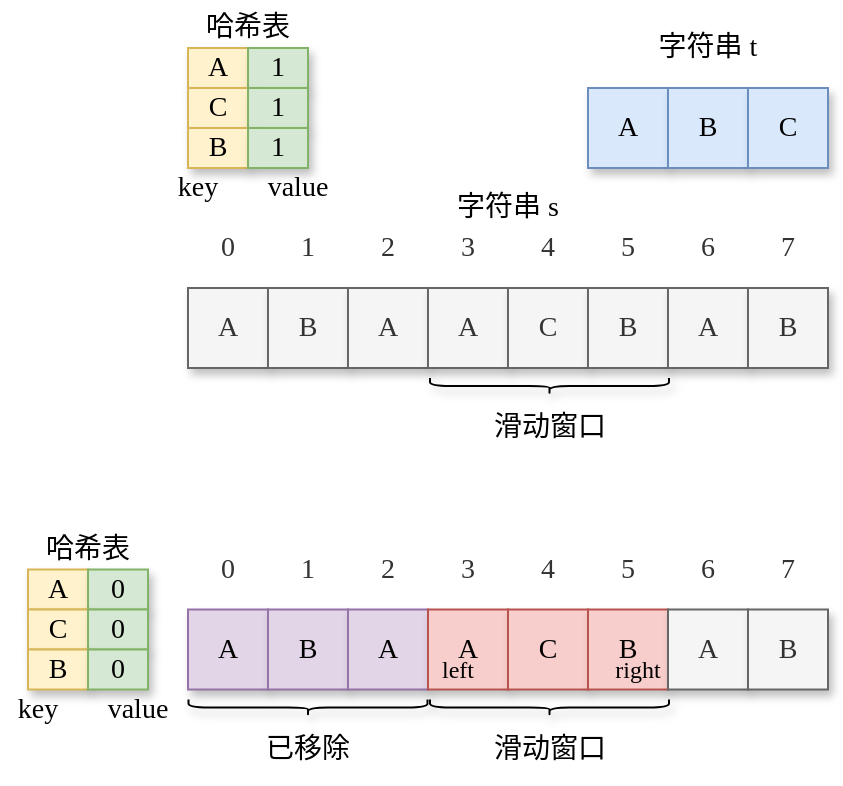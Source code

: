 <mxfile version="16.4.5" type="github">
  <diagram id="Uc_sxzy08M7rcsKGKe3s" name="第 1 页">
    <mxGraphModel dx="898" dy="386" grid="1" gridSize="10" guides="1" tooltips="1" connect="1" arrows="1" fold="1" page="1" pageScale="1" pageWidth="827" pageHeight="1169" background="#ffffff" math="0" shadow="0">
      <root>
        <mxCell id="0" />
        <mxCell id="1" parent="0" />
        <mxCell id="4reCBehN8ic0hAdmkS-9-1" value="&lt;font face=&quot;Comic Sans MS&quot; style=&quot;font-size: 14px&quot;&gt;A&lt;/font&gt;" style="rounded=0;whiteSpace=wrap;html=1;fillColor=#f5f5f5;fontColor=#333333;strokeColor=#666666;shadow=1;" vertex="1" parent="1">
          <mxGeometry x="200" y="200" width="40" height="40" as="geometry" />
        </mxCell>
        <mxCell id="4reCBehN8ic0hAdmkS-9-2" value="&lt;font face=&quot;Comic Sans MS&quot;&gt;&lt;span style=&quot;font-size: 14px&quot;&gt;B&lt;/span&gt;&lt;/font&gt;" style="rounded=0;whiteSpace=wrap;html=1;fillColor=#f5f5f5;fontColor=#333333;strokeColor=#666666;shadow=1;" vertex="1" parent="1">
          <mxGeometry x="240" y="200" width="40" height="40" as="geometry" />
        </mxCell>
        <mxCell id="4reCBehN8ic0hAdmkS-9-3" value="&lt;font face=&quot;Comic Sans MS&quot; style=&quot;font-size: 14px&quot;&gt;A&lt;/font&gt;" style="rounded=0;whiteSpace=wrap;html=1;fillColor=#f5f5f5;fontColor=#333333;strokeColor=#666666;shadow=1;" vertex="1" parent="1">
          <mxGeometry x="280" y="200" width="40" height="40" as="geometry" />
        </mxCell>
        <mxCell id="4reCBehN8ic0hAdmkS-9-4" value="&lt;font face=&quot;Comic Sans MS&quot;&gt;&lt;span style=&quot;font-size: 14px&quot;&gt;A&lt;/span&gt;&lt;/font&gt;" style="rounded=0;whiteSpace=wrap;html=1;fillColor=#f5f5f5;fontColor=#333333;strokeColor=#666666;shadow=1;" vertex="1" parent="1">
          <mxGeometry x="320" y="200" width="40" height="40" as="geometry" />
        </mxCell>
        <mxCell id="4reCBehN8ic0hAdmkS-9-5" value="&lt;font face=&quot;Comic Sans MS&quot;&gt;&lt;span style=&quot;font-size: 14px&quot;&gt;C&lt;/span&gt;&lt;/font&gt;" style="rounded=0;whiteSpace=wrap;html=1;fillColor=#f5f5f5;fontColor=#333333;strokeColor=#666666;shadow=1;" vertex="1" parent="1">
          <mxGeometry x="360" y="200" width="40" height="40" as="geometry" />
        </mxCell>
        <mxCell id="4reCBehN8ic0hAdmkS-9-6" value="&lt;font face=&quot;Comic Sans MS&quot;&gt;&lt;span style=&quot;font-size: 14px&quot;&gt;B&lt;/span&gt;&lt;/font&gt;" style="rounded=0;whiteSpace=wrap;html=1;fillColor=#f5f5f5;fontColor=#333333;strokeColor=#666666;shadow=1;" vertex="1" parent="1">
          <mxGeometry x="400" y="200" width="40" height="40" as="geometry" />
        </mxCell>
        <mxCell id="4reCBehN8ic0hAdmkS-9-7" value="&lt;font face=&quot;Comic Sans MS&quot;&gt;&lt;span style=&quot;font-size: 14px&quot;&gt;A&lt;/span&gt;&lt;/font&gt;" style="rounded=0;whiteSpace=wrap;html=1;fillColor=#f5f5f5;fontColor=#333333;strokeColor=#666666;shadow=1;" vertex="1" parent="1">
          <mxGeometry x="440" y="200" width="40" height="40" as="geometry" />
        </mxCell>
        <mxCell id="4reCBehN8ic0hAdmkS-9-8" value="&lt;font face=&quot;Comic Sans MS&quot;&gt;&lt;span style=&quot;font-size: 14px&quot;&gt;B&lt;/span&gt;&lt;/font&gt;" style="rounded=0;whiteSpace=wrap;html=1;fillColor=#f5f5f5;fontColor=#333333;strokeColor=#666666;shadow=1;" vertex="1" parent="1">
          <mxGeometry x="480" y="200" width="40" height="40" as="geometry" />
        </mxCell>
        <mxCell id="4reCBehN8ic0hAdmkS-9-9" value="&lt;font face=&quot;Comic Sans MS&quot; style=&quot;font-size: 14px&quot;&gt;0&lt;/font&gt;" style="rounded=0;whiteSpace=wrap;html=1;fillColor=#f5f5f5;fontColor=#333333;strokeColor=#666666;shadow=1;opacity=0;" vertex="1" parent="1">
          <mxGeometry x="200" y="160" width="40" height="40" as="geometry" />
        </mxCell>
        <mxCell id="4reCBehN8ic0hAdmkS-9-10" value="&lt;font face=&quot;Comic Sans MS&quot;&gt;&lt;span style=&quot;font-size: 14px&quot;&gt;1&lt;/span&gt;&lt;/font&gt;" style="rounded=0;whiteSpace=wrap;html=1;fillColor=#f5f5f5;fontColor=#333333;strokeColor=#666666;shadow=1;opacity=0;" vertex="1" parent="1">
          <mxGeometry x="240" y="160" width="40" height="40" as="geometry" />
        </mxCell>
        <mxCell id="4reCBehN8ic0hAdmkS-9-11" value="&lt;font face=&quot;Comic Sans MS&quot; style=&quot;font-size: 14px&quot;&gt;2&lt;/font&gt;" style="rounded=0;whiteSpace=wrap;html=1;fillColor=#f5f5f5;fontColor=#333333;strokeColor=#666666;shadow=1;opacity=0;" vertex="1" parent="1">
          <mxGeometry x="280" y="160" width="40" height="40" as="geometry" />
        </mxCell>
        <mxCell id="4reCBehN8ic0hAdmkS-9-12" value="&lt;font face=&quot;Comic Sans MS&quot;&gt;&lt;span style=&quot;font-size: 14px&quot;&gt;3&lt;/span&gt;&lt;/font&gt;" style="rounded=0;whiteSpace=wrap;html=1;fillColor=#f5f5f5;fontColor=#333333;strokeColor=#666666;shadow=1;opacity=0;" vertex="1" parent="1">
          <mxGeometry x="320" y="160" width="40" height="40" as="geometry" />
        </mxCell>
        <mxCell id="4reCBehN8ic0hAdmkS-9-13" value="&lt;font face=&quot;Comic Sans MS&quot;&gt;&lt;span style=&quot;font-size: 14px&quot;&gt;4&lt;/span&gt;&lt;/font&gt;" style="rounded=0;whiteSpace=wrap;html=1;fillColor=#f5f5f5;fontColor=#333333;strokeColor=#666666;shadow=1;opacity=0;" vertex="1" parent="1">
          <mxGeometry x="360" y="160" width="40" height="40" as="geometry" />
        </mxCell>
        <mxCell id="4reCBehN8ic0hAdmkS-9-14" value="&lt;font face=&quot;Comic Sans MS&quot;&gt;&lt;span style=&quot;font-size: 14px&quot;&gt;5&lt;/span&gt;&lt;/font&gt;" style="rounded=0;whiteSpace=wrap;html=1;fillColor=#f5f5f5;fontColor=#333333;strokeColor=#666666;shadow=1;opacity=0;" vertex="1" parent="1">
          <mxGeometry x="400" y="160" width="40" height="40" as="geometry" />
        </mxCell>
        <mxCell id="4reCBehN8ic0hAdmkS-9-15" value="&lt;font face=&quot;Comic Sans MS&quot;&gt;&lt;span style=&quot;font-size: 14px&quot;&gt;6&lt;/span&gt;&lt;/font&gt;" style="rounded=0;whiteSpace=wrap;html=1;fillColor=#f5f5f5;fontColor=#333333;strokeColor=#666666;shadow=1;opacity=0;" vertex="1" parent="1">
          <mxGeometry x="440" y="160" width="40" height="40" as="geometry" />
        </mxCell>
        <mxCell id="4reCBehN8ic0hAdmkS-9-16" value="&lt;font face=&quot;Comic Sans MS&quot;&gt;&lt;span style=&quot;font-size: 14px&quot;&gt;7&lt;/span&gt;&lt;/font&gt;" style="rounded=0;whiteSpace=wrap;html=1;fillColor=#f5f5f5;fontColor=#333333;strokeColor=#666666;shadow=1;opacity=0;" vertex="1" parent="1">
          <mxGeometry x="480" y="160" width="40" height="40" as="geometry" />
        </mxCell>
        <mxCell id="4reCBehN8ic0hAdmkS-9-17" value="&lt;font face=&quot;Comic Sans MS&quot; style=&quot;font-size: 14px&quot;&gt;A&lt;/font&gt;" style="rounded=0;whiteSpace=wrap;html=1;fillColor=#fff2cc;strokeColor=#d6b656;shadow=1;" vertex="1" parent="1">
          <mxGeometry x="200" y="80" width="30" height="20" as="geometry" />
        </mxCell>
        <mxCell id="4reCBehN8ic0hAdmkS-9-18" value="&lt;font face=&quot;Comic Sans MS&quot; style=&quot;font-size: 14px&quot;&gt;1&lt;/font&gt;" style="rounded=0;whiteSpace=wrap;html=1;fillColor=#d5e8d4;strokeColor=#82b366;shadow=1;" vertex="1" parent="1">
          <mxGeometry x="230" y="80" width="30" height="20" as="geometry" />
        </mxCell>
        <mxCell id="4reCBehN8ic0hAdmkS-9-19" value="&lt;font face=&quot;Comic Sans MS&quot;&gt;&lt;span style=&quot;font-size: 14px&quot;&gt;C&lt;/span&gt;&lt;/font&gt;" style="rounded=0;whiteSpace=wrap;html=1;fillColor=#fff2cc;strokeColor=#d6b656;shadow=1;" vertex="1" parent="1">
          <mxGeometry x="200" y="100" width="30" height="20" as="geometry" />
        </mxCell>
        <mxCell id="4reCBehN8ic0hAdmkS-9-20" value="&lt;font face=&quot;Comic Sans MS&quot; style=&quot;font-size: 14px&quot;&gt;1&lt;/font&gt;" style="rounded=0;whiteSpace=wrap;html=1;fillColor=#d5e8d4;strokeColor=#82b366;shadow=1;" vertex="1" parent="1">
          <mxGeometry x="230" y="100" width="30" height="20" as="geometry" />
        </mxCell>
        <mxCell id="4reCBehN8ic0hAdmkS-9-26" value="&lt;font face=&quot;Comic Sans MS&quot;&gt;&lt;span style=&quot;font-size: 14px&quot;&gt;B&lt;/span&gt;&lt;/font&gt;" style="rounded=0;whiteSpace=wrap;html=1;fillColor=#fff2cc;strokeColor=#d6b656;shadow=1;" vertex="1" parent="1">
          <mxGeometry x="200" y="120" width="30" height="20" as="geometry" />
        </mxCell>
        <mxCell id="4reCBehN8ic0hAdmkS-9-27" value="&lt;font face=&quot;Comic Sans MS&quot; style=&quot;font-size: 14px&quot;&gt;1&lt;/font&gt;" style="rounded=0;whiteSpace=wrap;html=1;fillColor=#d5e8d4;strokeColor=#82b366;shadow=1;" vertex="1" parent="1">
          <mxGeometry x="230" y="120" width="30" height="20" as="geometry" />
        </mxCell>
        <mxCell id="4reCBehN8ic0hAdmkS-9-29" value="&lt;font face=&quot;Comic Sans MS&quot; style=&quot;font-size: 14px&quot;&gt;A&lt;/font&gt;" style="rounded=0;whiteSpace=wrap;html=1;fillColor=#dae8fc;strokeColor=#6c8ebf;shadow=1;" vertex="1" parent="1">
          <mxGeometry x="400" y="100" width="40" height="40" as="geometry" />
        </mxCell>
        <mxCell id="4reCBehN8ic0hAdmkS-9-30" value="&lt;font face=&quot;Comic Sans MS&quot;&gt;&lt;span style=&quot;font-size: 14px&quot;&gt;B&lt;/span&gt;&lt;/font&gt;" style="rounded=0;whiteSpace=wrap;html=1;fillColor=#dae8fc;strokeColor=#6c8ebf;shadow=1;" vertex="1" parent="1">
          <mxGeometry x="440" y="100" width="40" height="40" as="geometry" />
        </mxCell>
        <mxCell id="4reCBehN8ic0hAdmkS-9-31" value="&lt;font face=&quot;Comic Sans MS&quot;&gt;&lt;span style=&quot;font-size: 14px&quot;&gt;C&lt;/span&gt;&lt;/font&gt;" style="rounded=0;whiteSpace=wrap;html=1;fillColor=#dae8fc;strokeColor=#6c8ebf;shadow=1;" vertex="1" parent="1">
          <mxGeometry x="480" y="100" width="40" height="40" as="geometry" />
        </mxCell>
        <mxCell id="4reCBehN8ic0hAdmkS-9-32" value="&lt;font face=&quot;Garamond&quot;&gt;字符串 t&lt;/font&gt;" style="text;html=1;strokeColor=none;fillColor=none;align=center;verticalAlign=middle;whiteSpace=wrap;rounded=0;shadow=1;fontFamily=Comic Sans MS;fontSize=14;opacity=0;" vertex="1" parent="1">
          <mxGeometry x="400" y="60" width="120" height="40" as="geometry" />
        </mxCell>
        <mxCell id="4reCBehN8ic0hAdmkS-9-33" value="&lt;font face=&quot;Garamond&quot;&gt;哈希表&lt;/font&gt;" style="text;html=1;strokeColor=none;fillColor=none;align=center;verticalAlign=middle;whiteSpace=wrap;rounded=0;shadow=1;fontFamily=Comic Sans MS;fontSize=14;opacity=0;" vertex="1" parent="1">
          <mxGeometry x="200" y="60" width="60" height="20" as="geometry" />
        </mxCell>
        <mxCell id="4reCBehN8ic0hAdmkS-9-34" value="&lt;font face=&quot;Garamond&quot;&gt;key&lt;/font&gt;" style="text;html=1;strokeColor=none;fillColor=none;align=center;verticalAlign=middle;whiteSpace=wrap;rounded=0;shadow=1;fontFamily=Comic Sans MS;fontSize=14;opacity=0;" vertex="1" parent="1">
          <mxGeometry x="190" y="140" width="30" height="20" as="geometry" />
        </mxCell>
        <mxCell id="4reCBehN8ic0hAdmkS-9-35" value="&lt;font face=&quot;Garamond&quot;&gt;value&lt;/font&gt;" style="text;html=1;strokeColor=none;fillColor=none;align=center;verticalAlign=middle;whiteSpace=wrap;rounded=0;shadow=1;fontFamily=Comic Sans MS;fontSize=14;opacity=0;" vertex="1" parent="1">
          <mxGeometry x="240" y="140" width="30" height="20" as="geometry" />
        </mxCell>
        <mxCell id="4reCBehN8ic0hAdmkS-9-36" value="&lt;font face=&quot;Garamond&quot;&gt;字符串 s&lt;/font&gt;" style="text;html=1;strokeColor=none;fillColor=none;align=center;verticalAlign=middle;whiteSpace=wrap;rounded=0;shadow=1;fontFamily=Comic Sans MS;fontSize=14;opacity=0;" vertex="1" parent="1">
          <mxGeometry x="320" y="150" width="80" height="20" as="geometry" />
        </mxCell>
        <mxCell id="4reCBehN8ic0hAdmkS-9-37" value="" style="shape=curlyBracket;whiteSpace=wrap;html=1;rounded=1;flipH=1;shadow=1;fontFamily=Garamond;fontSize=14;rotation=90;" vertex="1" parent="1">
          <mxGeometry x="376.75" y="189.25" width="8" height="119.5" as="geometry" />
        </mxCell>
        <mxCell id="4reCBehN8ic0hAdmkS-9-38" value="&lt;font face=&quot;Garamond&quot;&gt;滑动窗口&lt;/font&gt;" style="text;html=1;strokeColor=none;fillColor=none;align=center;verticalAlign=middle;whiteSpace=wrap;rounded=0;shadow=1;fontFamily=Comic Sans MS;fontSize=14;opacity=0;" vertex="1" parent="1">
          <mxGeometry x="340.75" y="260" width="80" height="20" as="geometry" />
        </mxCell>
        <mxCell id="4reCBehN8ic0hAdmkS-9-39" value="&lt;font face=&quot;Comic Sans MS&quot; style=&quot;font-size: 14px&quot;&gt;A&lt;/font&gt;" style="rounded=0;whiteSpace=wrap;html=1;fillColor=#e1d5e7;strokeColor=#9673a6;shadow=1;" vertex="1" parent="1">
          <mxGeometry x="200" y="360.75" width="40" height="40" as="geometry" />
        </mxCell>
        <mxCell id="4reCBehN8ic0hAdmkS-9-40" value="&lt;font face=&quot;Comic Sans MS&quot;&gt;&lt;span style=&quot;font-size: 14px&quot;&gt;B&lt;/span&gt;&lt;/font&gt;" style="rounded=0;whiteSpace=wrap;html=1;fillColor=#e1d5e7;strokeColor=#9673a6;shadow=1;" vertex="1" parent="1">
          <mxGeometry x="240" y="360.75" width="40" height="40" as="geometry" />
        </mxCell>
        <mxCell id="4reCBehN8ic0hAdmkS-9-41" value="&lt;font face=&quot;Comic Sans MS&quot; style=&quot;font-size: 14px&quot;&gt;A&lt;/font&gt;" style="rounded=0;whiteSpace=wrap;html=1;fillColor=#e1d5e7;strokeColor=#9673a6;shadow=1;" vertex="1" parent="1">
          <mxGeometry x="280" y="360.75" width="40" height="40" as="geometry" />
        </mxCell>
        <mxCell id="4reCBehN8ic0hAdmkS-9-42" value="&lt;font face=&quot;Comic Sans MS&quot;&gt;&lt;span style=&quot;font-size: 14px&quot;&gt;A&lt;/span&gt;&lt;/font&gt;" style="rounded=0;whiteSpace=wrap;html=1;fillColor=#f8cecc;strokeColor=#b85450;shadow=1;" vertex="1" parent="1">
          <mxGeometry x="320" y="360.75" width="40" height="40" as="geometry" />
        </mxCell>
        <mxCell id="4reCBehN8ic0hAdmkS-9-43" value="&lt;font face=&quot;Comic Sans MS&quot;&gt;&lt;span style=&quot;font-size: 14px&quot;&gt;C&lt;/span&gt;&lt;/font&gt;" style="rounded=0;whiteSpace=wrap;html=1;fillColor=#f8cecc;strokeColor=#b85450;shadow=1;" vertex="1" parent="1">
          <mxGeometry x="360" y="360.75" width="40" height="40" as="geometry" />
        </mxCell>
        <mxCell id="4reCBehN8ic0hAdmkS-9-44" value="&lt;font face=&quot;Comic Sans MS&quot;&gt;&lt;span style=&quot;font-size: 14px&quot;&gt;B&lt;/span&gt;&lt;/font&gt;" style="rounded=0;whiteSpace=wrap;html=1;fillColor=#f8cecc;strokeColor=#b85450;shadow=1;" vertex="1" parent="1">
          <mxGeometry x="400" y="360.75" width="40" height="40" as="geometry" />
        </mxCell>
        <mxCell id="4reCBehN8ic0hAdmkS-9-45" value="&lt;font face=&quot;Comic Sans MS&quot;&gt;&lt;span style=&quot;font-size: 14px&quot;&gt;A&lt;/span&gt;&lt;/font&gt;" style="rounded=0;whiteSpace=wrap;html=1;fillColor=#f5f5f5;fontColor=#333333;strokeColor=#666666;shadow=1;" vertex="1" parent="1">
          <mxGeometry x="440" y="360.75" width="40" height="40" as="geometry" />
        </mxCell>
        <mxCell id="4reCBehN8ic0hAdmkS-9-46" value="&lt;font face=&quot;Comic Sans MS&quot;&gt;&lt;span style=&quot;font-size: 14px&quot;&gt;B&lt;/span&gt;&lt;/font&gt;" style="rounded=0;whiteSpace=wrap;html=1;fillColor=#f5f5f5;fontColor=#333333;strokeColor=#666666;shadow=1;" vertex="1" parent="1">
          <mxGeometry x="480" y="360.75" width="40" height="40" as="geometry" />
        </mxCell>
        <mxCell id="4reCBehN8ic0hAdmkS-9-47" value="" style="shape=curlyBracket;whiteSpace=wrap;html=1;rounded=1;flipH=1;shadow=1;fontFamily=Garamond;fontSize=14;rotation=90;fillColor=#f8cecc;strokeColor=#000000;" vertex="1" parent="1">
          <mxGeometry x="376.75" y="350" width="8" height="119.5" as="geometry" />
        </mxCell>
        <mxCell id="4reCBehN8ic0hAdmkS-9-48" value="&lt;font face=&quot;Garamond&quot;&gt;滑动窗口&lt;/font&gt;" style="text;html=1;strokeColor=none;fillColor=none;align=center;verticalAlign=middle;whiteSpace=wrap;rounded=0;shadow=1;fontFamily=Comic Sans MS;fontSize=14;opacity=0;" vertex="1" parent="1">
          <mxGeometry x="340.75" y="420.75" width="80" height="20" as="geometry" />
        </mxCell>
        <mxCell id="4reCBehN8ic0hAdmkS-9-49" value="&lt;font face=&quot;Comic Sans MS&quot; style=&quot;font-size: 14px&quot;&gt;0&lt;/font&gt;" style="rounded=0;whiteSpace=wrap;html=1;fillColor=#f5f5f5;fontColor=#333333;strokeColor=#666666;shadow=1;opacity=0;" vertex="1" parent="1">
          <mxGeometry x="200" y="320.75" width="40" height="40" as="geometry" />
        </mxCell>
        <mxCell id="4reCBehN8ic0hAdmkS-9-50" value="&lt;font face=&quot;Comic Sans MS&quot;&gt;&lt;span style=&quot;font-size: 14px&quot;&gt;1&lt;/span&gt;&lt;/font&gt;" style="rounded=0;whiteSpace=wrap;html=1;fillColor=#f5f5f5;fontColor=#333333;strokeColor=#666666;shadow=1;opacity=0;" vertex="1" parent="1">
          <mxGeometry x="240" y="320.75" width="40" height="40" as="geometry" />
        </mxCell>
        <mxCell id="4reCBehN8ic0hAdmkS-9-51" value="&lt;font face=&quot;Comic Sans MS&quot; style=&quot;font-size: 14px&quot;&gt;2&lt;/font&gt;" style="rounded=0;whiteSpace=wrap;html=1;fillColor=#f5f5f5;fontColor=#333333;strokeColor=#666666;shadow=1;opacity=0;" vertex="1" parent="1">
          <mxGeometry x="280" y="320.75" width="40" height="40" as="geometry" />
        </mxCell>
        <mxCell id="4reCBehN8ic0hAdmkS-9-52" value="&lt;font face=&quot;Comic Sans MS&quot;&gt;&lt;span style=&quot;font-size: 14px&quot;&gt;3&lt;/span&gt;&lt;/font&gt;" style="rounded=0;whiteSpace=wrap;html=1;fillColor=#f5f5f5;fontColor=#333333;strokeColor=#666666;shadow=1;opacity=0;" vertex="1" parent="1">
          <mxGeometry x="320" y="320.75" width="40" height="40" as="geometry" />
        </mxCell>
        <mxCell id="4reCBehN8ic0hAdmkS-9-53" value="&lt;font face=&quot;Comic Sans MS&quot;&gt;&lt;span style=&quot;font-size: 14px&quot;&gt;4&lt;/span&gt;&lt;/font&gt;" style="rounded=0;whiteSpace=wrap;html=1;fillColor=#f5f5f5;fontColor=#333333;strokeColor=#666666;shadow=1;opacity=0;" vertex="1" parent="1">
          <mxGeometry x="360" y="320.75" width="40" height="40" as="geometry" />
        </mxCell>
        <mxCell id="4reCBehN8ic0hAdmkS-9-54" value="&lt;font face=&quot;Comic Sans MS&quot;&gt;&lt;span style=&quot;font-size: 14px&quot;&gt;5&lt;/span&gt;&lt;/font&gt;" style="rounded=0;whiteSpace=wrap;html=1;fillColor=#f5f5f5;fontColor=#333333;strokeColor=#666666;shadow=1;opacity=0;" vertex="1" parent="1">
          <mxGeometry x="400" y="320.75" width="40" height="40" as="geometry" />
        </mxCell>
        <mxCell id="4reCBehN8ic0hAdmkS-9-55" value="&lt;font face=&quot;Comic Sans MS&quot;&gt;&lt;span style=&quot;font-size: 14px&quot;&gt;6&lt;/span&gt;&lt;/font&gt;" style="rounded=0;whiteSpace=wrap;html=1;fillColor=#f5f5f5;fontColor=#333333;strokeColor=#666666;shadow=1;opacity=0;" vertex="1" parent="1">
          <mxGeometry x="440" y="320.75" width="40" height="40" as="geometry" />
        </mxCell>
        <mxCell id="4reCBehN8ic0hAdmkS-9-56" value="&lt;font face=&quot;Comic Sans MS&quot;&gt;&lt;span style=&quot;font-size: 14px&quot;&gt;7&lt;/span&gt;&lt;/font&gt;" style="rounded=0;whiteSpace=wrap;html=1;fillColor=#f5f5f5;fontColor=#333333;strokeColor=#666666;shadow=1;opacity=0;" vertex="1" parent="1">
          <mxGeometry x="480" y="320.75" width="40" height="40" as="geometry" />
        </mxCell>
        <mxCell id="4reCBehN8ic0hAdmkS-9-58" value="&lt;font face=&quot;Comic Sans MS&quot; style=&quot;font-size: 14px&quot;&gt;A&lt;/font&gt;" style="rounded=0;whiteSpace=wrap;html=1;fillColor=#fff2cc;strokeColor=#d6b656;shadow=1;" vertex="1" parent="1">
          <mxGeometry x="120" y="340.75" width="30" height="20" as="geometry" />
        </mxCell>
        <mxCell id="4reCBehN8ic0hAdmkS-9-59" value="&lt;font face=&quot;Comic Sans MS&quot; style=&quot;font-size: 14px&quot;&gt;0&lt;/font&gt;" style="rounded=0;whiteSpace=wrap;html=1;fillColor=#d5e8d4;strokeColor=#82b366;shadow=1;" vertex="1" parent="1">
          <mxGeometry x="150" y="340.75" width="30" height="20" as="geometry" />
        </mxCell>
        <mxCell id="4reCBehN8ic0hAdmkS-9-60" value="&lt;font face=&quot;Comic Sans MS&quot;&gt;&lt;span style=&quot;font-size: 14px&quot;&gt;C&lt;/span&gt;&lt;/font&gt;" style="rounded=0;whiteSpace=wrap;html=1;fillColor=#fff2cc;strokeColor=#d6b656;shadow=1;" vertex="1" parent="1">
          <mxGeometry x="120" y="360.75" width="30" height="20" as="geometry" />
        </mxCell>
        <mxCell id="4reCBehN8ic0hAdmkS-9-61" value="&lt;font face=&quot;Comic Sans MS&quot; style=&quot;font-size: 14px&quot;&gt;0&lt;/font&gt;" style="rounded=0;whiteSpace=wrap;html=1;fillColor=#d5e8d4;strokeColor=#82b366;shadow=1;" vertex="1" parent="1">
          <mxGeometry x="150" y="360.75" width="30" height="20" as="geometry" />
        </mxCell>
        <mxCell id="4reCBehN8ic0hAdmkS-9-62" value="&lt;font face=&quot;Comic Sans MS&quot;&gt;&lt;span style=&quot;font-size: 14px&quot;&gt;B&lt;/span&gt;&lt;/font&gt;" style="rounded=0;whiteSpace=wrap;html=1;fillColor=#fff2cc;strokeColor=#d6b656;shadow=1;" vertex="1" parent="1">
          <mxGeometry x="120" y="380.75" width="30" height="20" as="geometry" />
        </mxCell>
        <mxCell id="4reCBehN8ic0hAdmkS-9-63" value="&lt;font face=&quot;Comic Sans MS&quot; style=&quot;font-size: 14px&quot;&gt;0&lt;/font&gt;" style="rounded=0;whiteSpace=wrap;html=1;fillColor=#d5e8d4;strokeColor=#82b366;shadow=1;" vertex="1" parent="1">
          <mxGeometry x="150" y="380.75" width="30" height="20" as="geometry" />
        </mxCell>
        <mxCell id="4reCBehN8ic0hAdmkS-9-64" value="&lt;font face=&quot;Garamond&quot;&gt;哈希表&lt;/font&gt;" style="text;html=1;strokeColor=none;fillColor=none;align=center;verticalAlign=middle;whiteSpace=wrap;rounded=0;shadow=1;fontFamily=Comic Sans MS;fontSize=14;opacity=0;" vertex="1" parent="1">
          <mxGeometry x="120" y="320.75" width="60" height="20" as="geometry" />
        </mxCell>
        <mxCell id="4reCBehN8ic0hAdmkS-9-65" value="&lt;font face=&quot;Garamond&quot;&gt;key&lt;/font&gt;" style="text;html=1;strokeColor=none;fillColor=none;align=center;verticalAlign=middle;whiteSpace=wrap;rounded=0;shadow=1;fontFamily=Comic Sans MS;fontSize=14;opacity=0;" vertex="1" parent="1">
          <mxGeometry x="110" y="400.75" width="30" height="20" as="geometry" />
        </mxCell>
        <mxCell id="4reCBehN8ic0hAdmkS-9-66" value="&lt;font face=&quot;Garamond&quot;&gt;value&lt;/font&gt;" style="text;html=1;strokeColor=none;fillColor=none;align=center;verticalAlign=middle;whiteSpace=wrap;rounded=0;shadow=1;fontFamily=Comic Sans MS;fontSize=14;opacity=0;" vertex="1" parent="1">
          <mxGeometry x="160" y="400.75" width="30" height="20" as="geometry" />
        </mxCell>
        <mxCell id="4reCBehN8ic0hAdmkS-9-67" value="&lt;font style=&quot;font-size: 12px&quot;&gt;left&lt;/font&gt;" style="text;html=1;strokeColor=none;fillColor=none;align=center;verticalAlign=middle;whiteSpace=wrap;rounded=0;shadow=1;fontFamily=Comic Sans MS;fontSize=14;opacity=0;" vertex="1" parent="1">
          <mxGeometry x="320" y="381.5" width="30" height="19.25" as="geometry" />
        </mxCell>
        <mxCell id="4reCBehN8ic0hAdmkS-9-68" value="&lt;font style=&quot;font-size: 12px&quot;&gt;right&lt;/font&gt;" style="text;html=1;strokeColor=none;fillColor=none;align=center;verticalAlign=middle;whiteSpace=wrap;rounded=0;shadow=1;fontFamily=Comic Sans MS;fontSize=14;opacity=0;" vertex="1" parent="1">
          <mxGeometry x="410" y="381.12" width="30" height="19.25" as="geometry" />
        </mxCell>
        <mxCell id="4reCBehN8ic0hAdmkS-9-69" value="" style="shape=curlyBracket;whiteSpace=wrap;html=1;rounded=1;flipH=1;shadow=1;fontFamily=Garamond;fontSize=14;rotation=90;fillColor=#f8cecc;strokeColor=#000000;" vertex="1" parent="1">
          <mxGeometry x="256" y="350" width="8" height="119.5" as="geometry" />
        </mxCell>
        <mxCell id="4reCBehN8ic0hAdmkS-9-70" value="&lt;font face=&quot;Garamond&quot;&gt;已移除&lt;/font&gt;" style="text;html=1;strokeColor=none;fillColor=none;align=center;verticalAlign=middle;whiteSpace=wrap;rounded=0;shadow=1;fontFamily=Comic Sans MS;fontSize=14;opacity=0;" vertex="1" parent="1">
          <mxGeometry x="220" y="420.75" width="80" height="20" as="geometry" />
        </mxCell>
      </root>
    </mxGraphModel>
  </diagram>
</mxfile>
